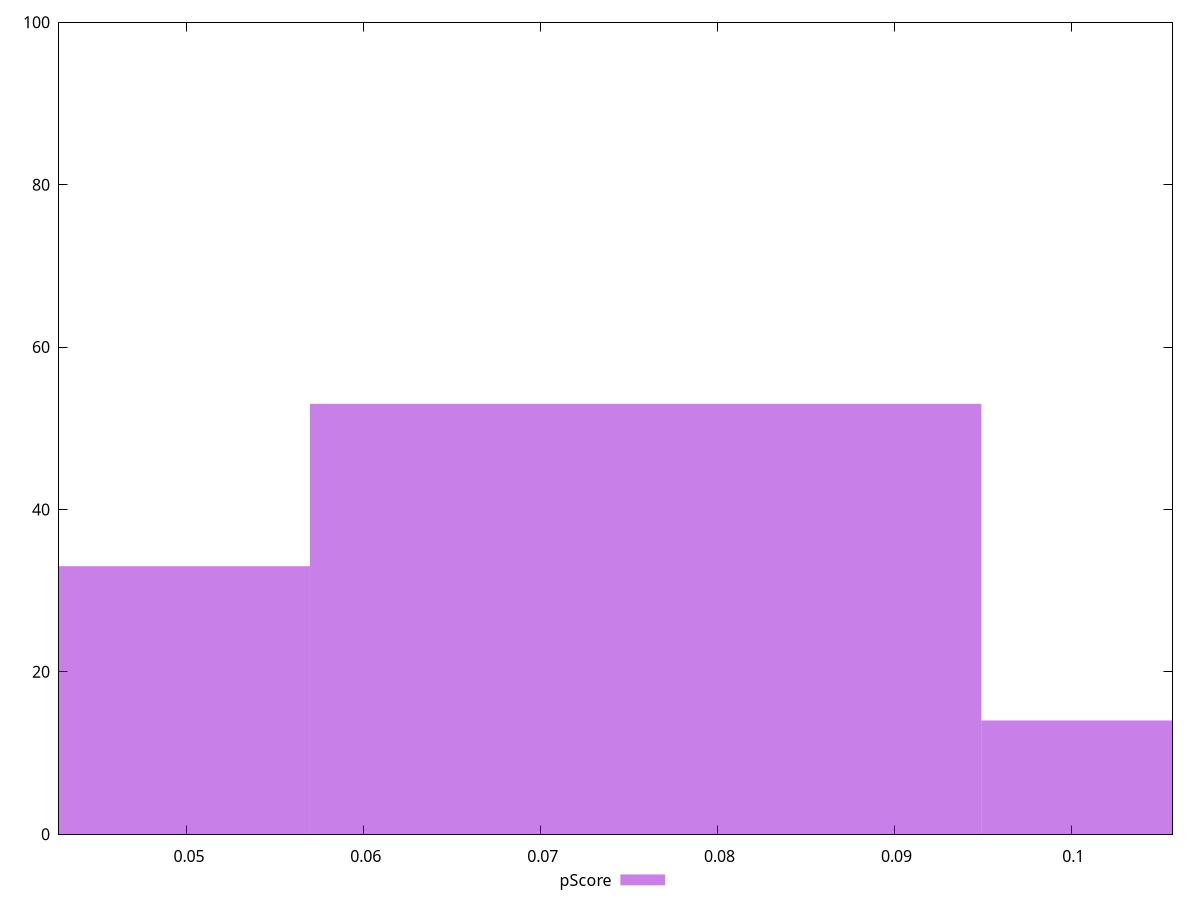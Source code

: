 reset

$pScore <<EOF
0.07593273868738147 53
0.1138991080310722 14
0.037966369343690735 33
EOF

set key outside below
set boxwidth 0.037966369343690735
set xrange [0.04276349143649072:0.10572085430592137]
set yrange [0:100]
set trange [0:100]
set style fill transparent solid 0.5 noborder
set terminal svg size 640, 490 enhanced background rgb 'white'
set output "reprap/interactive/samples/pages+cached+noexternal/pScore/histogram.svg"

plot $pScore title "pScore" with boxes

reset
